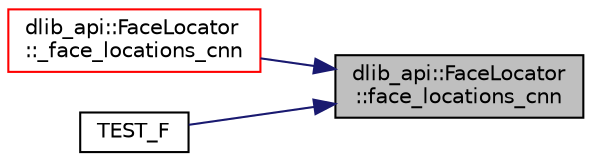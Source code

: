 digraph "dlib_api::FaceLocator::face_locations_cnn"
{
 // LATEX_PDF_SIZE
  edge [fontname="Helvetica",fontsize="10",labelfontname="Helvetica",labelfontsize="10"];
  node [fontname="Helvetica",fontsize="10",shape=record];
  rankdir="RL";
  Node1 [label="dlib_api::FaceLocator\l::face_locations_cnn",height=0.2,width=0.4,color="black", fillcolor="grey75", style="filled", fontcolor="black",tooltip=" "];
  Node1 -> Node2 [dir="back",color="midnightblue",fontsize="10",style="solid",fontname="Helvetica"];
  Node2 [label="dlib_api::FaceLocator\l::_face_locations_cnn",height=0.2,width=0.4,color="red", fillcolor="white", style="filled",URL="$classdlib__api_1_1_face_locator.html#a8eedbb1e3053bc76fd14f0c6b23c940d",tooltip=" "];
  Node1 -> Node6 [dir="back",color="midnightblue",fontsize="10",style="solid",fontname="Helvetica"];
  Node6 [label="TEST_F",height=0.2,width=0.4,color="black", fillcolor="white", style="filled",URL="$scaled__face__similarity__tests_8cpp.html#afb02e63f7821df2a6aeda24a4c4a712f",tooltip=" "];
}
